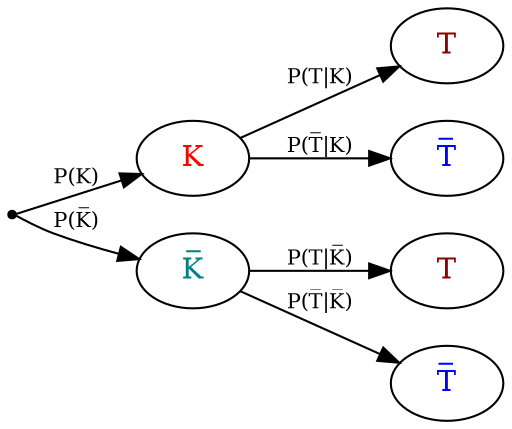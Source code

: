 digraph {

graph [rankdir = "LR"]



  "1" [label = "", shape = "point", fontcolor = ""] 
  "2" [label = "K", shape = "ellipse", fontcolor = "#FF0000"] 
  "3" [label = "T", shape = "ellipse", fontcolor = "#8b0000"] 
  "4" [label = "T&#773;", shape = "ellipse", fontcolor = "#0000ff"] 
  "5" [label = "K&#773;", shape = "ellipse", fontcolor = "#008080"] 
  "6" [label = "T", shape = "ellipse", fontcolor = "#8b0000"] 
  "7" [label = "T&#773;", shape = "ellipse", fontcolor = "#0000ff"] 
"1"->"2" [fontsize = "10", label = "P(K)"] 
"1"->"5" [fontsize = "10", label = "P(K&#773;)"] 
"2"->"3" [fontsize = "10", label = "P(T|K)"] 
"2"->"4" [fontsize = "10", label = "P(T&#773;|K)"] 
"5"->"6" [fontsize = "10", label = "P(T|K&#773;)"] 
"5"->"7" [fontsize = "10", label = "P(T&#773;|K&#773;)"] 
}